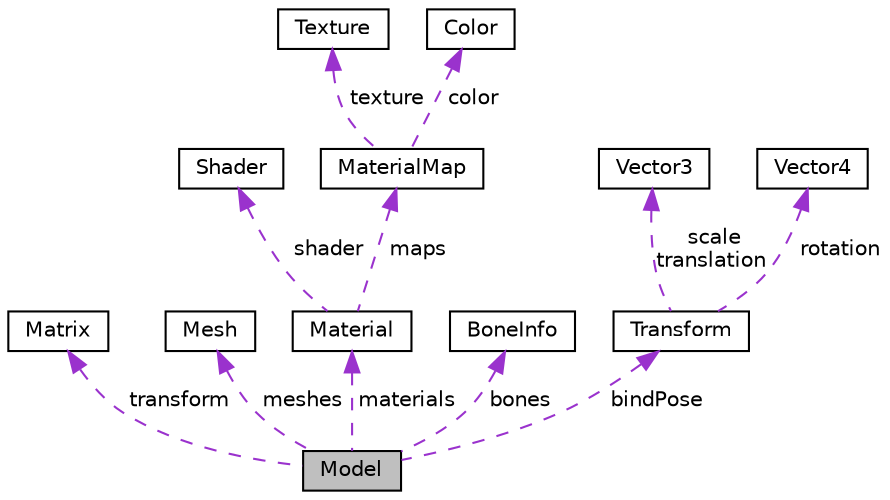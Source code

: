 digraph "Model"
{
 // LATEX_PDF_SIZE
  edge [fontname="Helvetica",fontsize="10",labelfontname="Helvetica",labelfontsize="10"];
  node [fontname="Helvetica",fontsize="10",shape=record];
  Node1 [label="Model",height=0.2,width=0.4,color="black", fillcolor="grey75", style="filled", fontcolor="black",tooltip=" "];
  Node2 -> Node1 [dir="back",color="darkorchid3",fontsize="10",style="dashed",label=" transform" ,fontname="Helvetica"];
  Node2 [label="Matrix",height=0.2,width=0.4,color="black", fillcolor="white", style="filled",URL="$struct_matrix.html",tooltip=" "];
  Node3 -> Node1 [dir="back",color="darkorchid3",fontsize="10",style="dashed",label=" meshes" ,fontname="Helvetica"];
  Node3 [label="Mesh",height=0.2,width=0.4,color="black", fillcolor="white", style="filled",URL="$struct_mesh.html",tooltip=" "];
  Node4 -> Node1 [dir="back",color="darkorchid3",fontsize="10",style="dashed",label=" materials" ,fontname="Helvetica"];
  Node4 [label="Material",height=0.2,width=0.4,color="black", fillcolor="white", style="filled",URL="$struct_material.html",tooltip=" "];
  Node5 -> Node4 [dir="back",color="darkorchid3",fontsize="10",style="dashed",label=" shader" ,fontname="Helvetica"];
  Node5 [label="Shader",height=0.2,width=0.4,color="black", fillcolor="white", style="filled",URL="$struct_shader.html",tooltip=" "];
  Node6 -> Node4 [dir="back",color="darkorchid3",fontsize="10",style="dashed",label=" maps" ,fontname="Helvetica"];
  Node6 [label="MaterialMap",height=0.2,width=0.4,color="black", fillcolor="white", style="filled",URL="$struct_material_map.html",tooltip=" "];
  Node7 -> Node6 [dir="back",color="darkorchid3",fontsize="10",style="dashed",label=" texture" ,fontname="Helvetica"];
  Node7 [label="Texture",height=0.2,width=0.4,color="black", fillcolor="white", style="filled",URL="$struct_texture.html",tooltip=" "];
  Node8 -> Node6 [dir="back",color="darkorchid3",fontsize="10",style="dashed",label=" color" ,fontname="Helvetica"];
  Node8 [label="Color",height=0.2,width=0.4,color="black", fillcolor="white", style="filled",URL="$struct_color.html",tooltip=" "];
  Node9 -> Node1 [dir="back",color="darkorchid3",fontsize="10",style="dashed",label=" bones" ,fontname="Helvetica"];
  Node9 [label="BoneInfo",height=0.2,width=0.4,color="black", fillcolor="white", style="filled",URL="$struct_bone_info.html",tooltip=" "];
  Node10 -> Node1 [dir="back",color="darkorchid3",fontsize="10",style="dashed",label=" bindPose" ,fontname="Helvetica"];
  Node10 [label="Transform",height=0.2,width=0.4,color="black", fillcolor="white", style="filled",URL="$struct_transform.html",tooltip=" "];
  Node11 -> Node10 [dir="back",color="darkorchid3",fontsize="10",style="dashed",label=" scale\ntranslation" ,fontname="Helvetica"];
  Node11 [label="Vector3",height=0.2,width=0.4,color="black", fillcolor="white", style="filled",URL="$struct_vector3.html",tooltip=" "];
  Node12 -> Node10 [dir="back",color="darkorchid3",fontsize="10",style="dashed",label=" rotation" ,fontname="Helvetica"];
  Node12 [label="Vector4",height=0.2,width=0.4,color="black", fillcolor="white", style="filled",URL="$struct_vector4.html",tooltip=" "];
}
